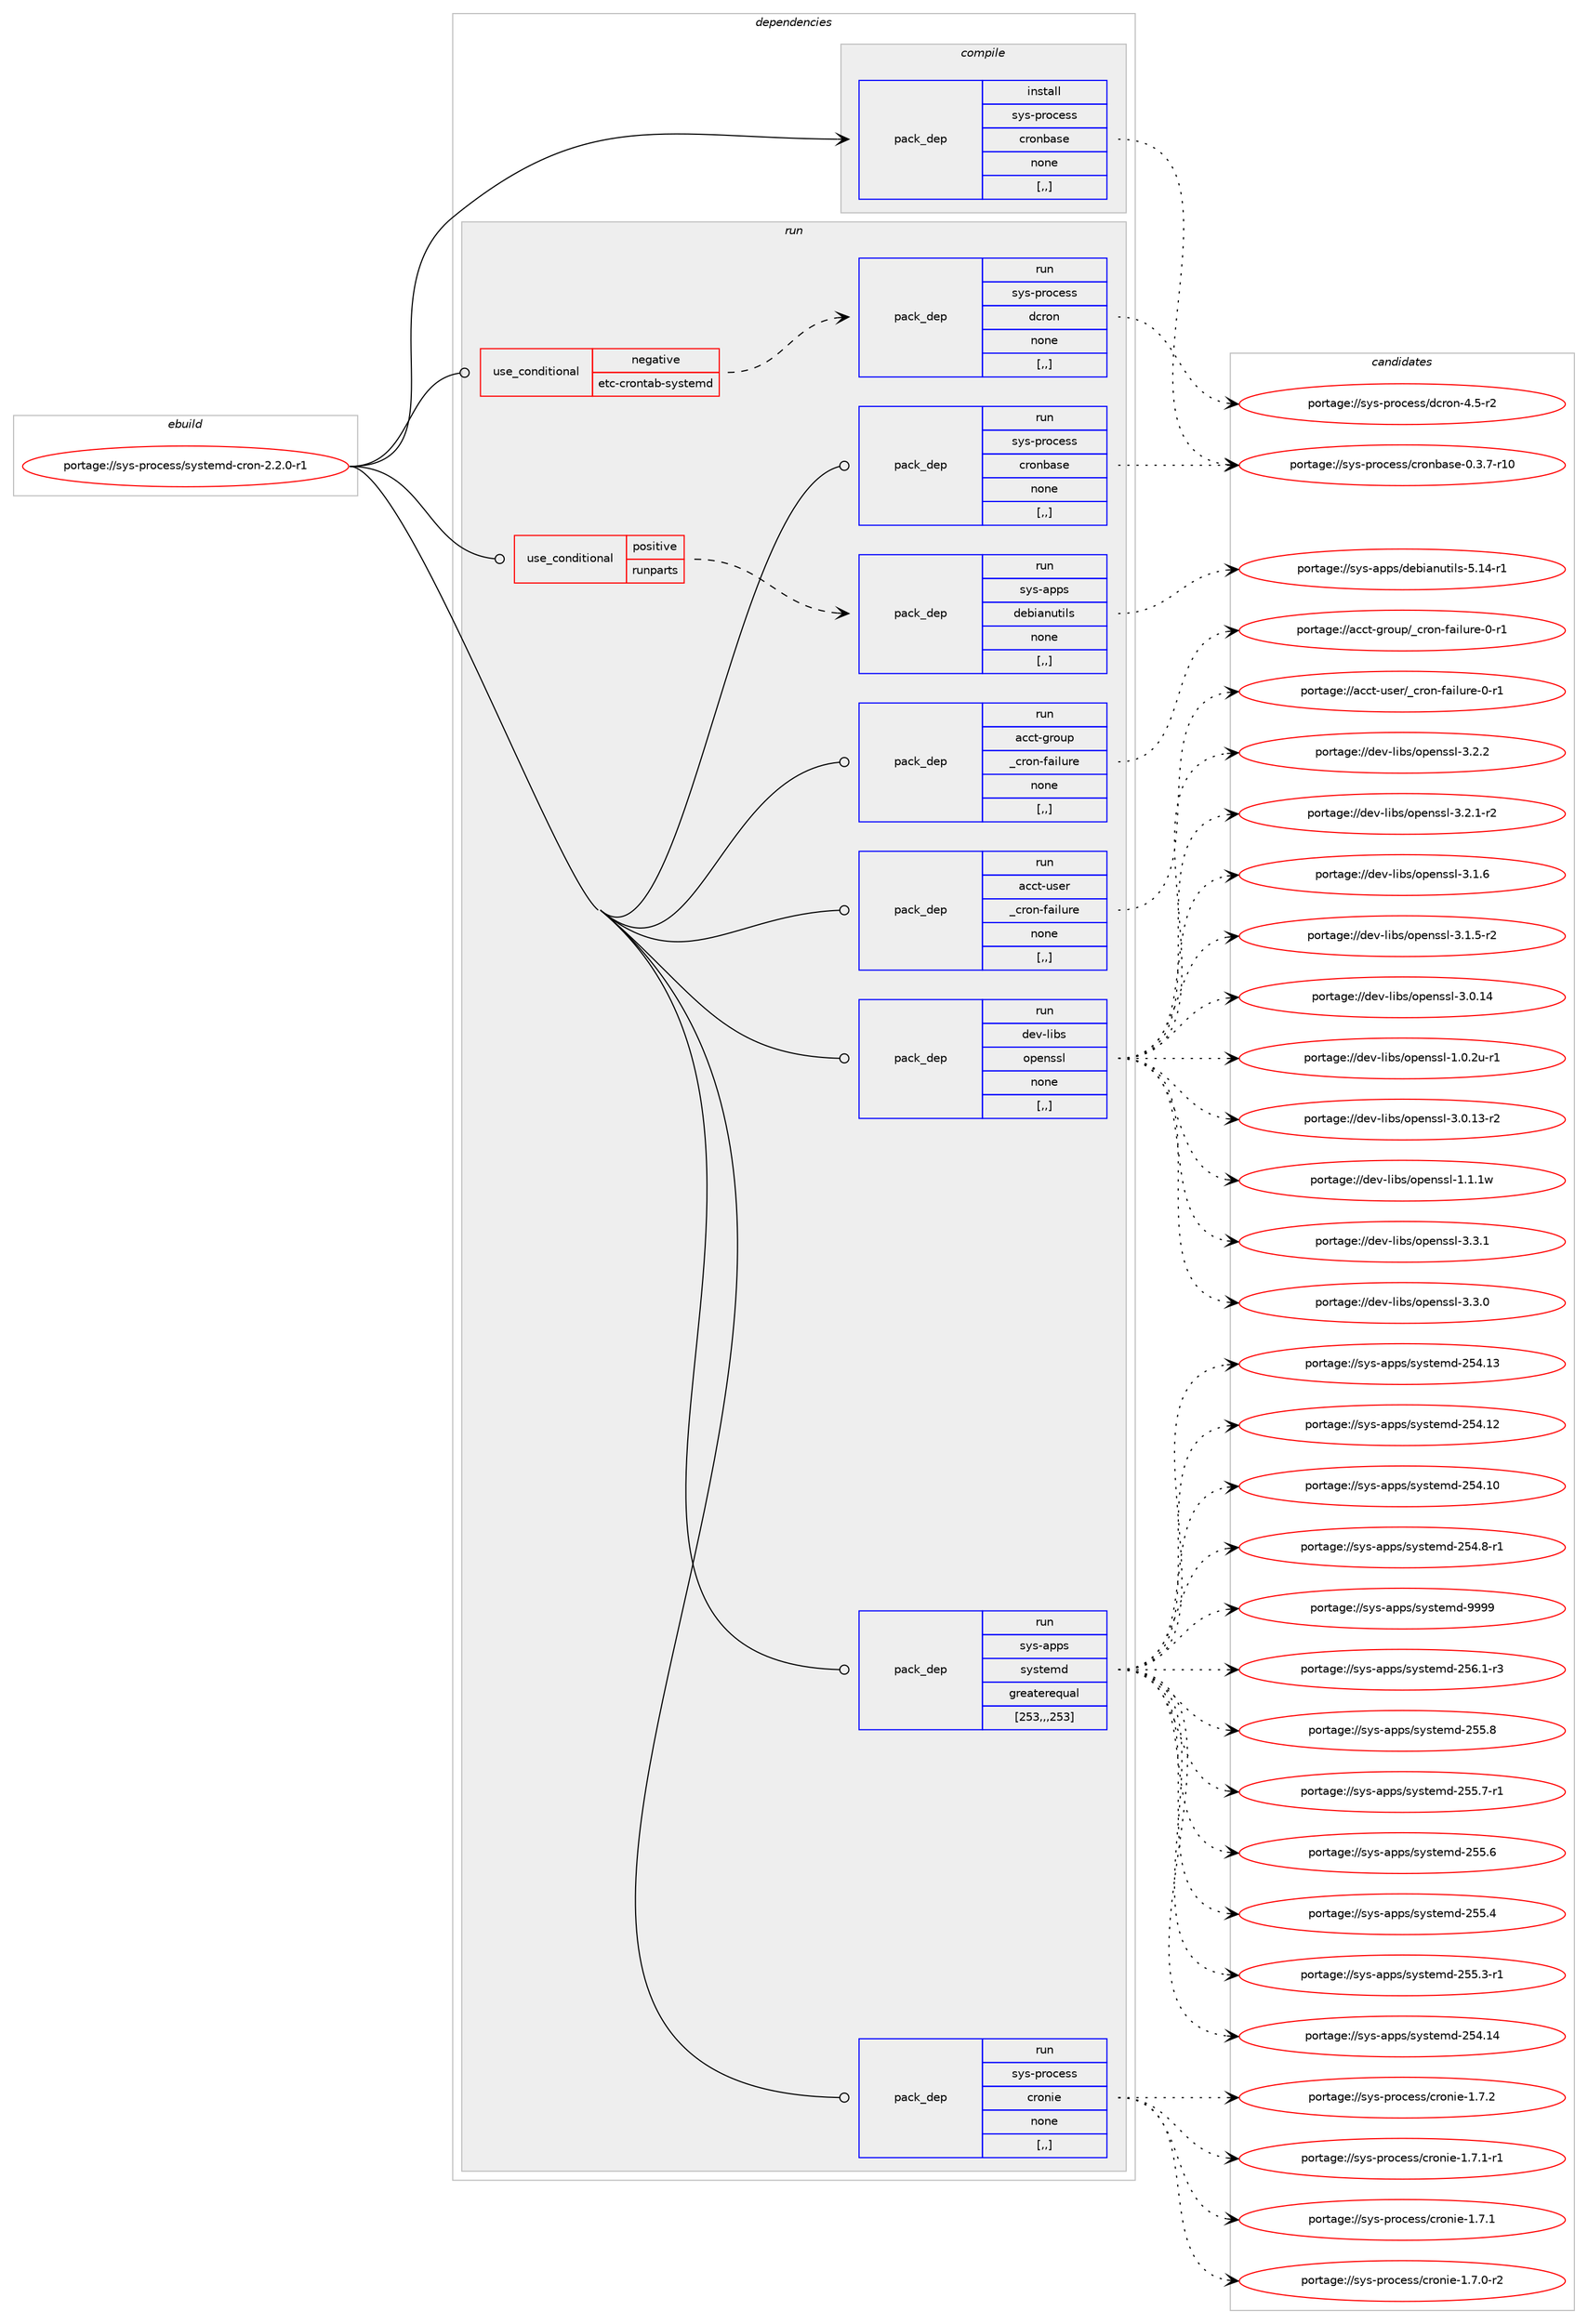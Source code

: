 digraph prolog {

# *************
# Graph options
# *************

newrank=true;
concentrate=true;
compound=true;
graph [rankdir=LR,fontname=Helvetica,fontsize=10,ranksep=1.5];#, ranksep=2.5, nodesep=0.2];
edge  [arrowhead=vee];
node  [fontname=Helvetica,fontsize=10];

# **********
# The ebuild
# **********

subgraph cluster_leftcol {
color=gray;
rank=same;
label=<<i>ebuild</i>>;
id [label="portage://sys-process/systemd-cron-2.2.0-r1", color=red, width=4, href="../sys-process/systemd-cron-2.2.0-r1.svg"];
}

# ****************
# The dependencies
# ****************

subgraph cluster_midcol {
color=gray;
label=<<i>dependencies</i>>;
subgraph cluster_compile {
fillcolor="#eeeeee";
style=filled;
label=<<i>compile</i>>;
subgraph pack3194 {
dependency3787 [label=<<TABLE BORDER="0" CELLBORDER="1" CELLSPACING="0" CELLPADDING="4" WIDTH="220"><TR><TD ROWSPAN="6" CELLPADDING="30">pack_dep</TD></TR><TR><TD WIDTH="110">install</TD></TR><TR><TD>sys-process</TD></TR><TR><TD>cronbase</TD></TR><TR><TD>none</TD></TR><TR><TD>[,,]</TD></TR></TABLE>>, shape=none, color=blue];
}
id:e -> dependency3787:w [weight=20,style="solid",arrowhead="vee"];
}
subgraph cluster_compileandrun {
fillcolor="#eeeeee";
style=filled;
label=<<i>compile and run</i>>;
}
subgraph cluster_run {
fillcolor="#eeeeee";
style=filled;
label=<<i>run</i>>;
subgraph cond576 {
dependency3788 [label=<<TABLE BORDER="0" CELLBORDER="1" CELLSPACING="0" CELLPADDING="4"><TR><TD ROWSPAN="3" CELLPADDING="10">use_conditional</TD></TR><TR><TD>negative</TD></TR><TR><TD>etc-crontab-systemd</TD></TR></TABLE>>, shape=none, color=red];
subgraph pack3195 {
dependency3789 [label=<<TABLE BORDER="0" CELLBORDER="1" CELLSPACING="0" CELLPADDING="4" WIDTH="220"><TR><TD ROWSPAN="6" CELLPADDING="30">pack_dep</TD></TR><TR><TD WIDTH="110">run</TD></TR><TR><TD>sys-process</TD></TR><TR><TD>dcron</TD></TR><TR><TD>none</TD></TR><TR><TD>[,,]</TD></TR></TABLE>>, shape=none, color=blue];
}
dependency3788:e -> dependency3789:w [weight=20,style="dashed",arrowhead="vee"];
}
id:e -> dependency3788:w [weight=20,style="solid",arrowhead="odot"];
subgraph cond577 {
dependency3790 [label=<<TABLE BORDER="0" CELLBORDER="1" CELLSPACING="0" CELLPADDING="4"><TR><TD ROWSPAN="3" CELLPADDING="10">use_conditional</TD></TR><TR><TD>positive</TD></TR><TR><TD>runparts</TD></TR></TABLE>>, shape=none, color=red];
subgraph pack3196 {
dependency3791 [label=<<TABLE BORDER="0" CELLBORDER="1" CELLSPACING="0" CELLPADDING="4" WIDTH="220"><TR><TD ROWSPAN="6" CELLPADDING="30">pack_dep</TD></TR><TR><TD WIDTH="110">run</TD></TR><TR><TD>sys-apps</TD></TR><TR><TD>debianutils</TD></TR><TR><TD>none</TD></TR><TR><TD>[,,]</TD></TR></TABLE>>, shape=none, color=blue];
}
dependency3790:e -> dependency3791:w [weight=20,style="dashed",arrowhead="vee"];
}
id:e -> dependency3790:w [weight=20,style="solid",arrowhead="odot"];
subgraph pack3197 {
dependency3792 [label=<<TABLE BORDER="0" CELLBORDER="1" CELLSPACING="0" CELLPADDING="4" WIDTH="220"><TR><TD ROWSPAN="6" CELLPADDING="30">pack_dep</TD></TR><TR><TD WIDTH="110">run</TD></TR><TR><TD>acct-group</TD></TR><TR><TD>_cron-failure</TD></TR><TR><TD>none</TD></TR><TR><TD>[,,]</TD></TR></TABLE>>, shape=none, color=blue];
}
id:e -> dependency3792:w [weight=20,style="solid",arrowhead="odot"];
subgraph pack3198 {
dependency3793 [label=<<TABLE BORDER="0" CELLBORDER="1" CELLSPACING="0" CELLPADDING="4" WIDTH="220"><TR><TD ROWSPAN="6" CELLPADDING="30">pack_dep</TD></TR><TR><TD WIDTH="110">run</TD></TR><TR><TD>acct-user</TD></TR><TR><TD>_cron-failure</TD></TR><TR><TD>none</TD></TR><TR><TD>[,,]</TD></TR></TABLE>>, shape=none, color=blue];
}
id:e -> dependency3793:w [weight=20,style="solid",arrowhead="odot"];
subgraph pack3199 {
dependency3794 [label=<<TABLE BORDER="0" CELLBORDER="1" CELLSPACING="0" CELLPADDING="4" WIDTH="220"><TR><TD ROWSPAN="6" CELLPADDING="30">pack_dep</TD></TR><TR><TD WIDTH="110">run</TD></TR><TR><TD>dev-libs</TD></TR><TR><TD>openssl</TD></TR><TR><TD>none</TD></TR><TR><TD>[,,]</TD></TR></TABLE>>, shape=none, color=blue];
}
id:e -> dependency3794:w [weight=20,style="solid",arrowhead="odot"];
subgraph pack3200 {
dependency3795 [label=<<TABLE BORDER="0" CELLBORDER="1" CELLSPACING="0" CELLPADDING="4" WIDTH="220"><TR><TD ROWSPAN="6" CELLPADDING="30">pack_dep</TD></TR><TR><TD WIDTH="110">run</TD></TR><TR><TD>sys-apps</TD></TR><TR><TD>systemd</TD></TR><TR><TD>greaterequal</TD></TR><TR><TD>[253,,,253]</TD></TR></TABLE>>, shape=none, color=blue];
}
id:e -> dependency3795:w [weight=20,style="solid",arrowhead="odot"];
subgraph pack3201 {
dependency3796 [label=<<TABLE BORDER="0" CELLBORDER="1" CELLSPACING="0" CELLPADDING="4" WIDTH="220"><TR><TD ROWSPAN="6" CELLPADDING="30">pack_dep</TD></TR><TR><TD WIDTH="110">run</TD></TR><TR><TD>sys-process</TD></TR><TR><TD>cronbase</TD></TR><TR><TD>none</TD></TR><TR><TD>[,,]</TD></TR></TABLE>>, shape=none, color=blue];
}
id:e -> dependency3796:w [weight=20,style="solid",arrowhead="odot"];
subgraph pack3202 {
dependency3797 [label=<<TABLE BORDER="0" CELLBORDER="1" CELLSPACING="0" CELLPADDING="4" WIDTH="220"><TR><TD ROWSPAN="6" CELLPADDING="30">pack_dep</TD></TR><TR><TD WIDTH="110">run</TD></TR><TR><TD>sys-process</TD></TR><TR><TD>cronie</TD></TR><TR><TD>none</TD></TR><TR><TD>[,,]</TD></TR></TABLE>>, shape=none, color=blue];
}
id:e -> dependency3797:w [weight=20,style="solid",arrowhead="odot"];
}
}

# **************
# The candidates
# **************

subgraph cluster_choices {
rank=same;
color=gray;
label=<<i>candidates</i>>;

subgraph choice3194 {
color=black;
nodesep=1;
choice115121115451121141119910111511547991141111109897115101454846514655451144948 [label="portage://sys-process/cronbase-0.3.7-r10", color=red, width=4,href="../sys-process/cronbase-0.3.7-r10.svg"];
dependency3787:e -> choice115121115451121141119910111511547991141111109897115101454846514655451144948:w [style=dotted,weight="100"];
}
subgraph choice3195 {
color=black;
nodesep=1;
choice11512111545112114111991011151154710099114111110455246534511450 [label="portage://sys-process/dcron-4.5-r2", color=red, width=4,href="../sys-process/dcron-4.5-r2.svg"];
dependency3789:e -> choice11512111545112114111991011151154710099114111110455246534511450:w [style=dotted,weight="100"];
}
subgraph choice3196 {
color=black;
nodesep=1;
choice115121115459711211211547100101981059711011711610510811545534649524511449 [label="portage://sys-apps/debianutils-5.14-r1", color=red, width=4,href="../sys-apps/debianutils-5.14-r1.svg"];
dependency3791:e -> choice115121115459711211211547100101981059711011711610510811545534649524511449:w [style=dotted,weight="100"];
}
subgraph choice3197 {
color=black;
nodesep=1;
choice97999911645103114111117112479599114111110451029710510811711410145484511449 [label="portage://acct-group/_cron-failure-0-r1", color=red, width=4,href="../acct-group/_cron-failure-0-r1.svg"];
dependency3792:e -> choice97999911645103114111117112479599114111110451029710510811711410145484511449:w [style=dotted,weight="100"];
}
subgraph choice3198 {
color=black;
nodesep=1;
choice97999911645117115101114479599114111110451029710510811711410145484511449 [label="portage://acct-user/_cron-failure-0-r1", color=red, width=4,href="../acct-user/_cron-failure-0-r1.svg"];
dependency3793:e -> choice97999911645117115101114479599114111110451029710510811711410145484511449:w [style=dotted,weight="100"];
}
subgraph choice3199 {
color=black;
nodesep=1;
choice100101118451081059811547111112101110115115108455146514649 [label="portage://dev-libs/openssl-3.3.1", color=red, width=4,href="../dev-libs/openssl-3.3.1.svg"];
choice100101118451081059811547111112101110115115108455146514648 [label="portage://dev-libs/openssl-3.3.0", color=red, width=4,href="../dev-libs/openssl-3.3.0.svg"];
choice100101118451081059811547111112101110115115108455146504650 [label="portage://dev-libs/openssl-3.2.2", color=red, width=4,href="../dev-libs/openssl-3.2.2.svg"];
choice1001011184510810598115471111121011101151151084551465046494511450 [label="portage://dev-libs/openssl-3.2.1-r2", color=red, width=4,href="../dev-libs/openssl-3.2.1-r2.svg"];
choice100101118451081059811547111112101110115115108455146494654 [label="portage://dev-libs/openssl-3.1.6", color=red, width=4,href="../dev-libs/openssl-3.1.6.svg"];
choice1001011184510810598115471111121011101151151084551464946534511450 [label="portage://dev-libs/openssl-3.1.5-r2", color=red, width=4,href="../dev-libs/openssl-3.1.5-r2.svg"];
choice10010111845108105981154711111210111011511510845514648464952 [label="portage://dev-libs/openssl-3.0.14", color=red, width=4,href="../dev-libs/openssl-3.0.14.svg"];
choice100101118451081059811547111112101110115115108455146484649514511450 [label="portage://dev-libs/openssl-3.0.13-r2", color=red, width=4,href="../dev-libs/openssl-3.0.13-r2.svg"];
choice100101118451081059811547111112101110115115108454946494649119 [label="portage://dev-libs/openssl-1.1.1w", color=red, width=4,href="../dev-libs/openssl-1.1.1w.svg"];
choice1001011184510810598115471111121011101151151084549464846501174511449 [label="portage://dev-libs/openssl-1.0.2u-r1", color=red, width=4,href="../dev-libs/openssl-1.0.2u-r1.svg"];
dependency3794:e -> choice100101118451081059811547111112101110115115108455146514649:w [style=dotted,weight="100"];
dependency3794:e -> choice100101118451081059811547111112101110115115108455146514648:w [style=dotted,weight="100"];
dependency3794:e -> choice100101118451081059811547111112101110115115108455146504650:w [style=dotted,weight="100"];
dependency3794:e -> choice1001011184510810598115471111121011101151151084551465046494511450:w [style=dotted,weight="100"];
dependency3794:e -> choice100101118451081059811547111112101110115115108455146494654:w [style=dotted,weight="100"];
dependency3794:e -> choice1001011184510810598115471111121011101151151084551464946534511450:w [style=dotted,weight="100"];
dependency3794:e -> choice10010111845108105981154711111210111011511510845514648464952:w [style=dotted,weight="100"];
dependency3794:e -> choice100101118451081059811547111112101110115115108455146484649514511450:w [style=dotted,weight="100"];
dependency3794:e -> choice100101118451081059811547111112101110115115108454946494649119:w [style=dotted,weight="100"];
dependency3794:e -> choice1001011184510810598115471111121011101151151084549464846501174511449:w [style=dotted,weight="100"];
}
subgraph choice3200 {
color=black;
nodesep=1;
choice1151211154597112112115471151211151161011091004557575757 [label="portage://sys-apps/systemd-9999", color=red, width=4,href="../sys-apps/systemd-9999.svg"];
choice1151211154597112112115471151211151161011091004550535446494511451 [label="portage://sys-apps/systemd-256.1-r3", color=red, width=4,href="../sys-apps/systemd-256.1-r3.svg"];
choice115121115459711211211547115121115116101109100455053534656 [label="portage://sys-apps/systemd-255.8", color=red, width=4,href="../sys-apps/systemd-255.8.svg"];
choice1151211154597112112115471151211151161011091004550535346554511449 [label="portage://sys-apps/systemd-255.7-r1", color=red, width=4,href="../sys-apps/systemd-255.7-r1.svg"];
choice115121115459711211211547115121115116101109100455053534654 [label="portage://sys-apps/systemd-255.6", color=red, width=4,href="../sys-apps/systemd-255.6.svg"];
choice115121115459711211211547115121115116101109100455053534652 [label="portage://sys-apps/systemd-255.4", color=red, width=4,href="../sys-apps/systemd-255.4.svg"];
choice1151211154597112112115471151211151161011091004550535346514511449 [label="portage://sys-apps/systemd-255.3-r1", color=red, width=4,href="../sys-apps/systemd-255.3-r1.svg"];
choice11512111545971121121154711512111511610110910045505352464952 [label="portage://sys-apps/systemd-254.14", color=red, width=4,href="../sys-apps/systemd-254.14.svg"];
choice11512111545971121121154711512111511610110910045505352464951 [label="portage://sys-apps/systemd-254.13", color=red, width=4,href="../sys-apps/systemd-254.13.svg"];
choice11512111545971121121154711512111511610110910045505352464950 [label="portage://sys-apps/systemd-254.12", color=red, width=4,href="../sys-apps/systemd-254.12.svg"];
choice11512111545971121121154711512111511610110910045505352464948 [label="portage://sys-apps/systemd-254.10", color=red, width=4,href="../sys-apps/systemd-254.10.svg"];
choice1151211154597112112115471151211151161011091004550535246564511449 [label="portage://sys-apps/systemd-254.8-r1", color=red, width=4,href="../sys-apps/systemd-254.8-r1.svg"];
dependency3795:e -> choice1151211154597112112115471151211151161011091004557575757:w [style=dotted,weight="100"];
dependency3795:e -> choice1151211154597112112115471151211151161011091004550535446494511451:w [style=dotted,weight="100"];
dependency3795:e -> choice115121115459711211211547115121115116101109100455053534656:w [style=dotted,weight="100"];
dependency3795:e -> choice1151211154597112112115471151211151161011091004550535346554511449:w [style=dotted,weight="100"];
dependency3795:e -> choice115121115459711211211547115121115116101109100455053534654:w [style=dotted,weight="100"];
dependency3795:e -> choice115121115459711211211547115121115116101109100455053534652:w [style=dotted,weight="100"];
dependency3795:e -> choice1151211154597112112115471151211151161011091004550535346514511449:w [style=dotted,weight="100"];
dependency3795:e -> choice11512111545971121121154711512111511610110910045505352464952:w [style=dotted,weight="100"];
dependency3795:e -> choice11512111545971121121154711512111511610110910045505352464951:w [style=dotted,weight="100"];
dependency3795:e -> choice11512111545971121121154711512111511610110910045505352464950:w [style=dotted,weight="100"];
dependency3795:e -> choice11512111545971121121154711512111511610110910045505352464948:w [style=dotted,weight="100"];
dependency3795:e -> choice1151211154597112112115471151211151161011091004550535246564511449:w [style=dotted,weight="100"];
}
subgraph choice3201 {
color=black;
nodesep=1;
choice115121115451121141119910111511547991141111109897115101454846514655451144948 [label="portage://sys-process/cronbase-0.3.7-r10", color=red, width=4,href="../sys-process/cronbase-0.3.7-r10.svg"];
dependency3796:e -> choice115121115451121141119910111511547991141111109897115101454846514655451144948:w [style=dotted,weight="100"];
}
subgraph choice3202 {
color=black;
nodesep=1;
choice11512111545112114111991011151154799114111110105101454946554650 [label="portage://sys-process/cronie-1.7.2", color=red, width=4,href="../sys-process/cronie-1.7.2.svg"];
choice115121115451121141119910111511547991141111101051014549465546494511449 [label="portage://sys-process/cronie-1.7.1-r1", color=red, width=4,href="../sys-process/cronie-1.7.1-r1.svg"];
choice11512111545112114111991011151154799114111110105101454946554649 [label="portage://sys-process/cronie-1.7.1", color=red, width=4,href="../sys-process/cronie-1.7.1.svg"];
choice115121115451121141119910111511547991141111101051014549465546484511450 [label="portage://sys-process/cronie-1.7.0-r2", color=red, width=4,href="../sys-process/cronie-1.7.0-r2.svg"];
dependency3797:e -> choice11512111545112114111991011151154799114111110105101454946554650:w [style=dotted,weight="100"];
dependency3797:e -> choice115121115451121141119910111511547991141111101051014549465546494511449:w [style=dotted,weight="100"];
dependency3797:e -> choice11512111545112114111991011151154799114111110105101454946554649:w [style=dotted,weight="100"];
dependency3797:e -> choice115121115451121141119910111511547991141111101051014549465546484511450:w [style=dotted,weight="100"];
}
}

}
